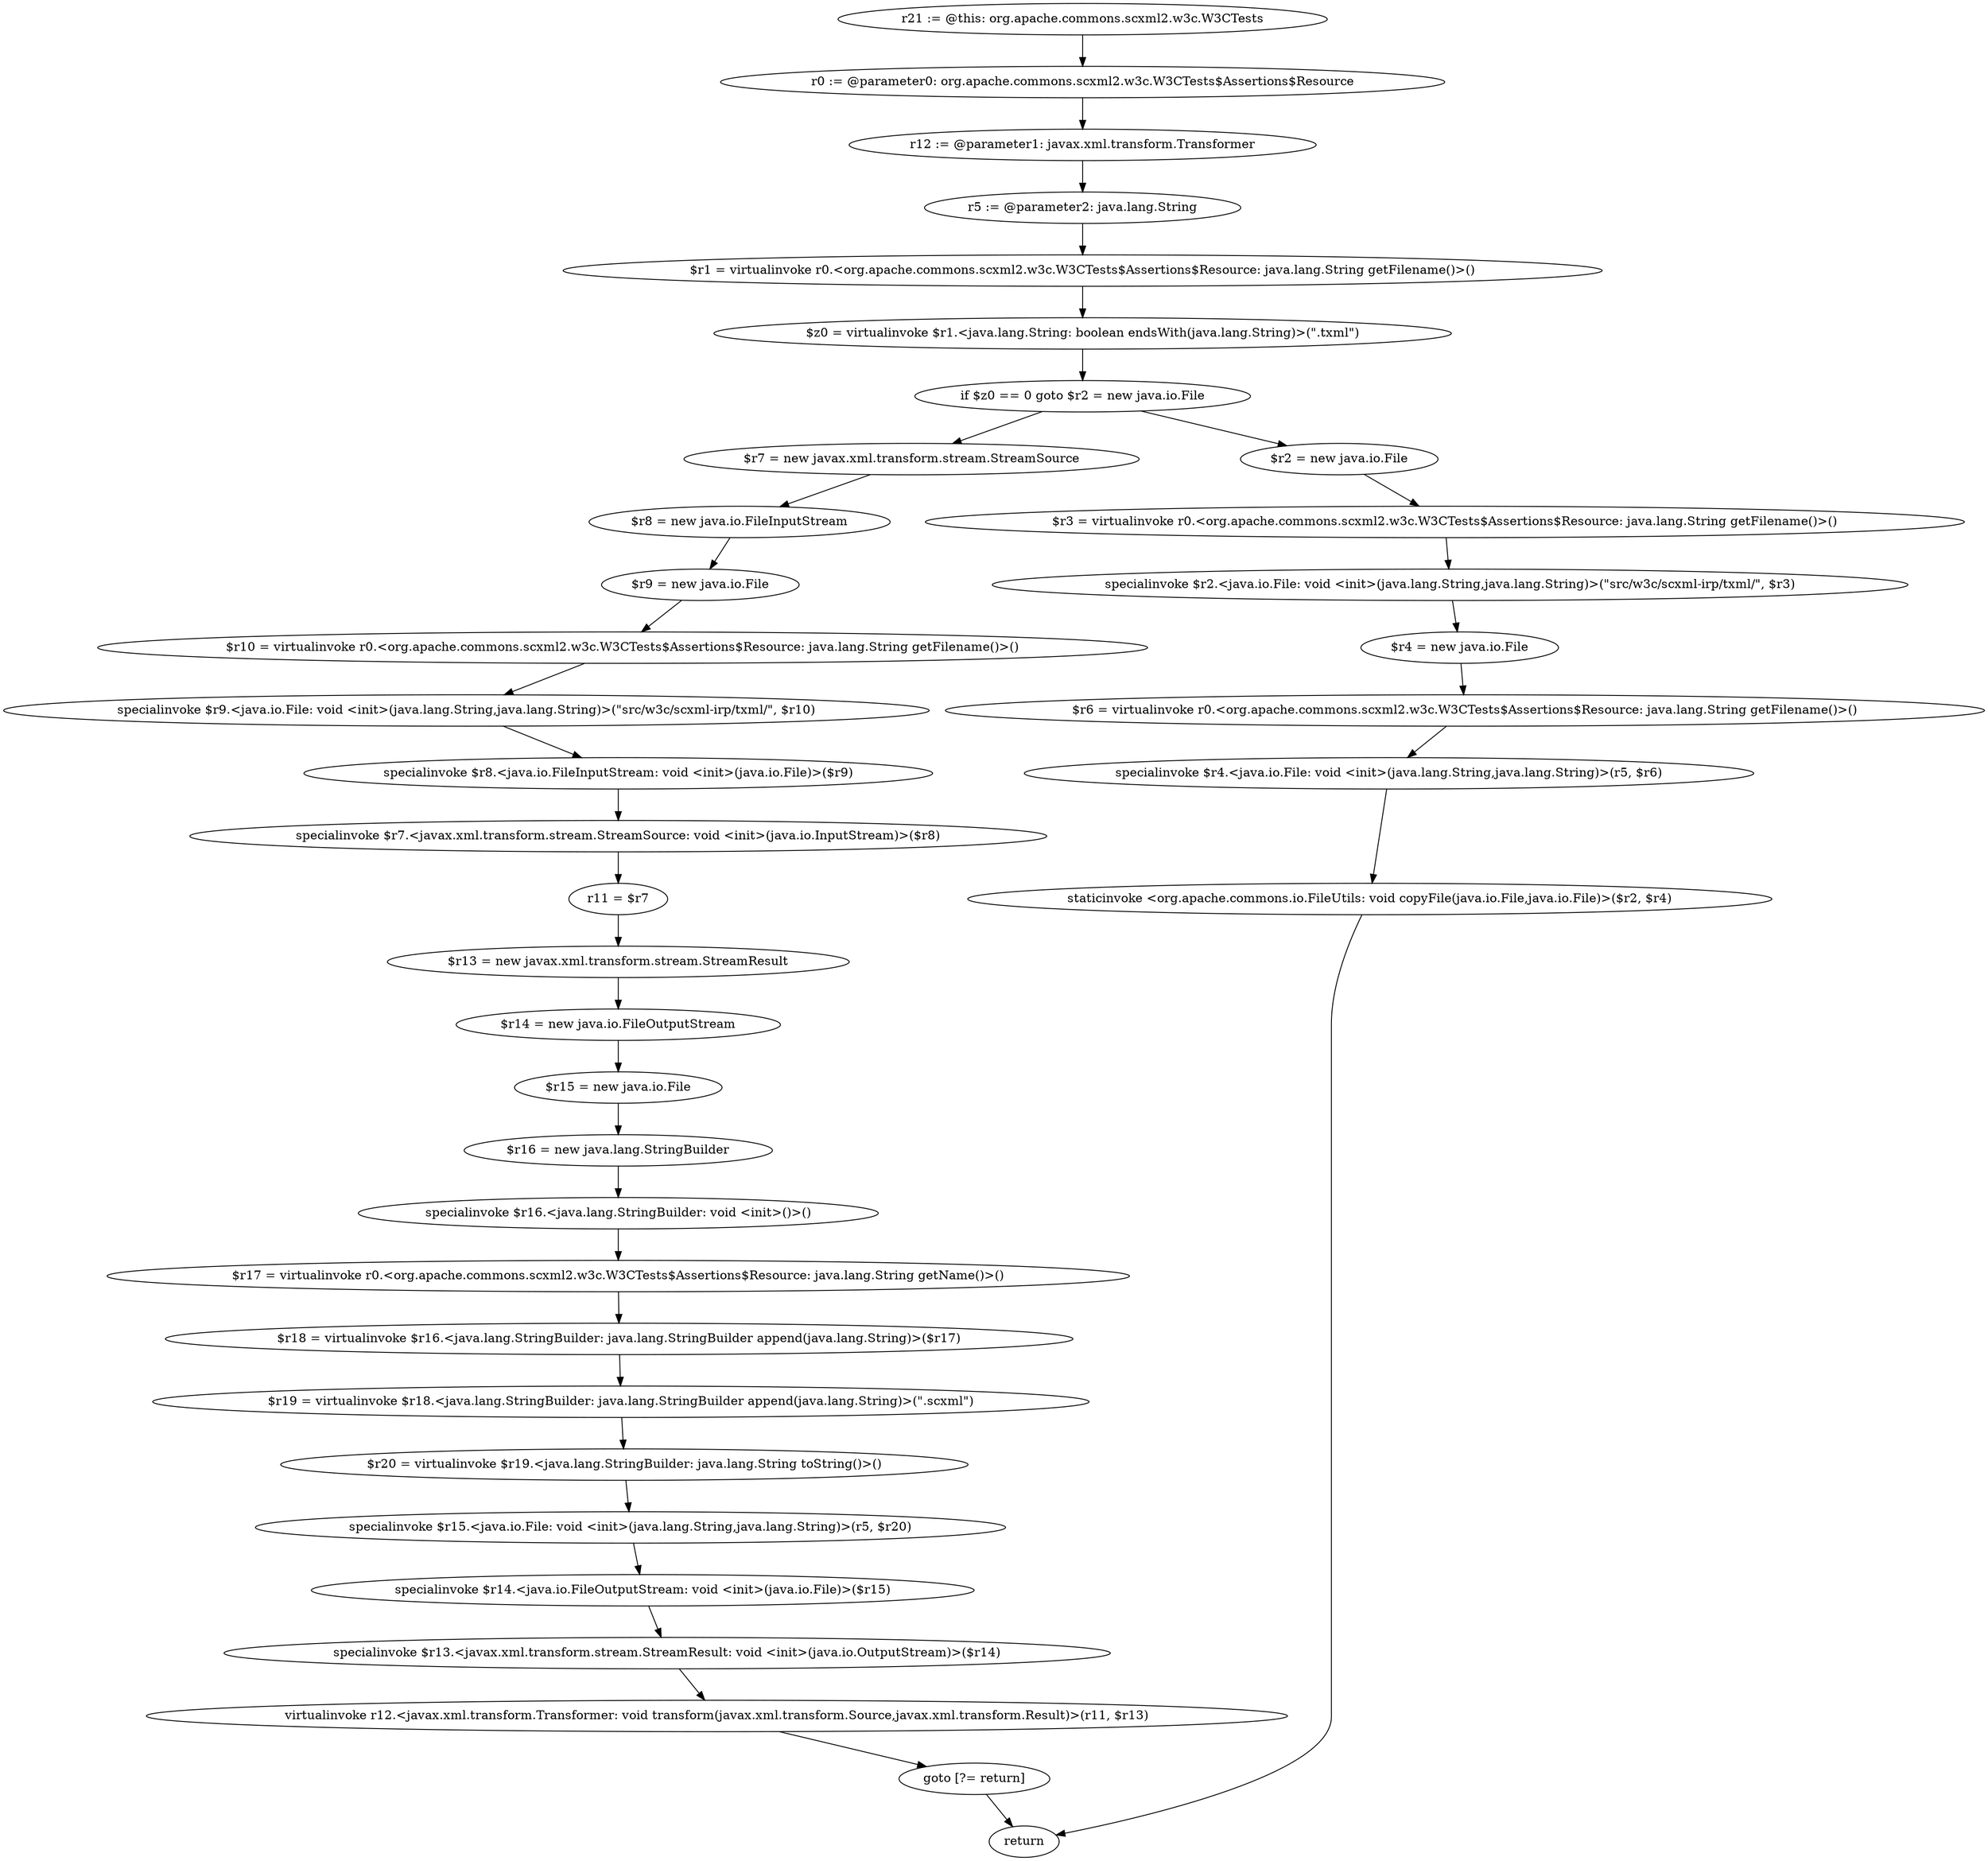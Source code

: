 digraph "unitGraph" {
    "r21 := @this: org.apache.commons.scxml2.w3c.W3CTests"
    "r0 := @parameter0: org.apache.commons.scxml2.w3c.W3CTests$Assertions$Resource"
    "r12 := @parameter1: javax.xml.transform.Transformer"
    "r5 := @parameter2: java.lang.String"
    "$r1 = virtualinvoke r0.<org.apache.commons.scxml2.w3c.W3CTests$Assertions$Resource: java.lang.String getFilename()>()"
    "$z0 = virtualinvoke $r1.<java.lang.String: boolean endsWith(java.lang.String)>(\".txml\")"
    "if $z0 == 0 goto $r2 = new java.io.File"
    "$r7 = new javax.xml.transform.stream.StreamSource"
    "$r8 = new java.io.FileInputStream"
    "$r9 = new java.io.File"
    "$r10 = virtualinvoke r0.<org.apache.commons.scxml2.w3c.W3CTests$Assertions$Resource: java.lang.String getFilename()>()"
    "specialinvoke $r9.<java.io.File: void <init>(java.lang.String,java.lang.String)>(\"src/w3c/scxml-irp/txml/\", $r10)"
    "specialinvoke $r8.<java.io.FileInputStream: void <init>(java.io.File)>($r9)"
    "specialinvoke $r7.<javax.xml.transform.stream.StreamSource: void <init>(java.io.InputStream)>($r8)"
    "r11 = $r7"
    "$r13 = new javax.xml.transform.stream.StreamResult"
    "$r14 = new java.io.FileOutputStream"
    "$r15 = new java.io.File"
    "$r16 = new java.lang.StringBuilder"
    "specialinvoke $r16.<java.lang.StringBuilder: void <init>()>()"
    "$r17 = virtualinvoke r0.<org.apache.commons.scxml2.w3c.W3CTests$Assertions$Resource: java.lang.String getName()>()"
    "$r18 = virtualinvoke $r16.<java.lang.StringBuilder: java.lang.StringBuilder append(java.lang.String)>($r17)"
    "$r19 = virtualinvoke $r18.<java.lang.StringBuilder: java.lang.StringBuilder append(java.lang.String)>(\".scxml\")"
    "$r20 = virtualinvoke $r19.<java.lang.StringBuilder: java.lang.String toString()>()"
    "specialinvoke $r15.<java.io.File: void <init>(java.lang.String,java.lang.String)>(r5, $r20)"
    "specialinvoke $r14.<java.io.FileOutputStream: void <init>(java.io.File)>($r15)"
    "specialinvoke $r13.<javax.xml.transform.stream.StreamResult: void <init>(java.io.OutputStream)>($r14)"
    "virtualinvoke r12.<javax.xml.transform.Transformer: void transform(javax.xml.transform.Source,javax.xml.transform.Result)>(r11, $r13)"
    "goto [?= return]"
    "$r2 = new java.io.File"
    "$r3 = virtualinvoke r0.<org.apache.commons.scxml2.w3c.W3CTests$Assertions$Resource: java.lang.String getFilename()>()"
    "specialinvoke $r2.<java.io.File: void <init>(java.lang.String,java.lang.String)>(\"src/w3c/scxml-irp/txml/\", $r3)"
    "$r4 = new java.io.File"
    "$r6 = virtualinvoke r0.<org.apache.commons.scxml2.w3c.W3CTests$Assertions$Resource: java.lang.String getFilename()>()"
    "specialinvoke $r4.<java.io.File: void <init>(java.lang.String,java.lang.String)>(r5, $r6)"
    "staticinvoke <org.apache.commons.io.FileUtils: void copyFile(java.io.File,java.io.File)>($r2, $r4)"
    "return"
    "r21 := @this: org.apache.commons.scxml2.w3c.W3CTests"->"r0 := @parameter0: org.apache.commons.scxml2.w3c.W3CTests$Assertions$Resource";
    "r0 := @parameter0: org.apache.commons.scxml2.w3c.W3CTests$Assertions$Resource"->"r12 := @parameter1: javax.xml.transform.Transformer";
    "r12 := @parameter1: javax.xml.transform.Transformer"->"r5 := @parameter2: java.lang.String";
    "r5 := @parameter2: java.lang.String"->"$r1 = virtualinvoke r0.<org.apache.commons.scxml2.w3c.W3CTests$Assertions$Resource: java.lang.String getFilename()>()";
    "$r1 = virtualinvoke r0.<org.apache.commons.scxml2.w3c.W3CTests$Assertions$Resource: java.lang.String getFilename()>()"->"$z0 = virtualinvoke $r1.<java.lang.String: boolean endsWith(java.lang.String)>(\".txml\")";
    "$z0 = virtualinvoke $r1.<java.lang.String: boolean endsWith(java.lang.String)>(\".txml\")"->"if $z0 == 0 goto $r2 = new java.io.File";
    "if $z0 == 0 goto $r2 = new java.io.File"->"$r7 = new javax.xml.transform.stream.StreamSource";
    "if $z0 == 0 goto $r2 = new java.io.File"->"$r2 = new java.io.File";
    "$r7 = new javax.xml.transform.stream.StreamSource"->"$r8 = new java.io.FileInputStream";
    "$r8 = new java.io.FileInputStream"->"$r9 = new java.io.File";
    "$r9 = new java.io.File"->"$r10 = virtualinvoke r0.<org.apache.commons.scxml2.w3c.W3CTests$Assertions$Resource: java.lang.String getFilename()>()";
    "$r10 = virtualinvoke r0.<org.apache.commons.scxml2.w3c.W3CTests$Assertions$Resource: java.lang.String getFilename()>()"->"specialinvoke $r9.<java.io.File: void <init>(java.lang.String,java.lang.String)>(\"src/w3c/scxml-irp/txml/\", $r10)";
    "specialinvoke $r9.<java.io.File: void <init>(java.lang.String,java.lang.String)>(\"src/w3c/scxml-irp/txml/\", $r10)"->"specialinvoke $r8.<java.io.FileInputStream: void <init>(java.io.File)>($r9)";
    "specialinvoke $r8.<java.io.FileInputStream: void <init>(java.io.File)>($r9)"->"specialinvoke $r7.<javax.xml.transform.stream.StreamSource: void <init>(java.io.InputStream)>($r8)";
    "specialinvoke $r7.<javax.xml.transform.stream.StreamSource: void <init>(java.io.InputStream)>($r8)"->"r11 = $r7";
    "r11 = $r7"->"$r13 = new javax.xml.transform.stream.StreamResult";
    "$r13 = new javax.xml.transform.stream.StreamResult"->"$r14 = new java.io.FileOutputStream";
    "$r14 = new java.io.FileOutputStream"->"$r15 = new java.io.File";
    "$r15 = new java.io.File"->"$r16 = new java.lang.StringBuilder";
    "$r16 = new java.lang.StringBuilder"->"specialinvoke $r16.<java.lang.StringBuilder: void <init>()>()";
    "specialinvoke $r16.<java.lang.StringBuilder: void <init>()>()"->"$r17 = virtualinvoke r0.<org.apache.commons.scxml2.w3c.W3CTests$Assertions$Resource: java.lang.String getName()>()";
    "$r17 = virtualinvoke r0.<org.apache.commons.scxml2.w3c.W3CTests$Assertions$Resource: java.lang.String getName()>()"->"$r18 = virtualinvoke $r16.<java.lang.StringBuilder: java.lang.StringBuilder append(java.lang.String)>($r17)";
    "$r18 = virtualinvoke $r16.<java.lang.StringBuilder: java.lang.StringBuilder append(java.lang.String)>($r17)"->"$r19 = virtualinvoke $r18.<java.lang.StringBuilder: java.lang.StringBuilder append(java.lang.String)>(\".scxml\")";
    "$r19 = virtualinvoke $r18.<java.lang.StringBuilder: java.lang.StringBuilder append(java.lang.String)>(\".scxml\")"->"$r20 = virtualinvoke $r19.<java.lang.StringBuilder: java.lang.String toString()>()";
    "$r20 = virtualinvoke $r19.<java.lang.StringBuilder: java.lang.String toString()>()"->"specialinvoke $r15.<java.io.File: void <init>(java.lang.String,java.lang.String)>(r5, $r20)";
    "specialinvoke $r15.<java.io.File: void <init>(java.lang.String,java.lang.String)>(r5, $r20)"->"specialinvoke $r14.<java.io.FileOutputStream: void <init>(java.io.File)>($r15)";
    "specialinvoke $r14.<java.io.FileOutputStream: void <init>(java.io.File)>($r15)"->"specialinvoke $r13.<javax.xml.transform.stream.StreamResult: void <init>(java.io.OutputStream)>($r14)";
    "specialinvoke $r13.<javax.xml.transform.stream.StreamResult: void <init>(java.io.OutputStream)>($r14)"->"virtualinvoke r12.<javax.xml.transform.Transformer: void transform(javax.xml.transform.Source,javax.xml.transform.Result)>(r11, $r13)";
    "virtualinvoke r12.<javax.xml.transform.Transformer: void transform(javax.xml.transform.Source,javax.xml.transform.Result)>(r11, $r13)"->"goto [?= return]";
    "goto [?= return]"->"return";
    "$r2 = new java.io.File"->"$r3 = virtualinvoke r0.<org.apache.commons.scxml2.w3c.W3CTests$Assertions$Resource: java.lang.String getFilename()>()";
    "$r3 = virtualinvoke r0.<org.apache.commons.scxml2.w3c.W3CTests$Assertions$Resource: java.lang.String getFilename()>()"->"specialinvoke $r2.<java.io.File: void <init>(java.lang.String,java.lang.String)>(\"src/w3c/scxml-irp/txml/\", $r3)";
    "specialinvoke $r2.<java.io.File: void <init>(java.lang.String,java.lang.String)>(\"src/w3c/scxml-irp/txml/\", $r3)"->"$r4 = new java.io.File";
    "$r4 = new java.io.File"->"$r6 = virtualinvoke r0.<org.apache.commons.scxml2.w3c.W3CTests$Assertions$Resource: java.lang.String getFilename()>()";
    "$r6 = virtualinvoke r0.<org.apache.commons.scxml2.w3c.W3CTests$Assertions$Resource: java.lang.String getFilename()>()"->"specialinvoke $r4.<java.io.File: void <init>(java.lang.String,java.lang.String)>(r5, $r6)";
    "specialinvoke $r4.<java.io.File: void <init>(java.lang.String,java.lang.String)>(r5, $r6)"->"staticinvoke <org.apache.commons.io.FileUtils: void copyFile(java.io.File,java.io.File)>($r2, $r4)";
    "staticinvoke <org.apache.commons.io.FileUtils: void copyFile(java.io.File,java.io.File)>($r2, $r4)"->"return";
}
